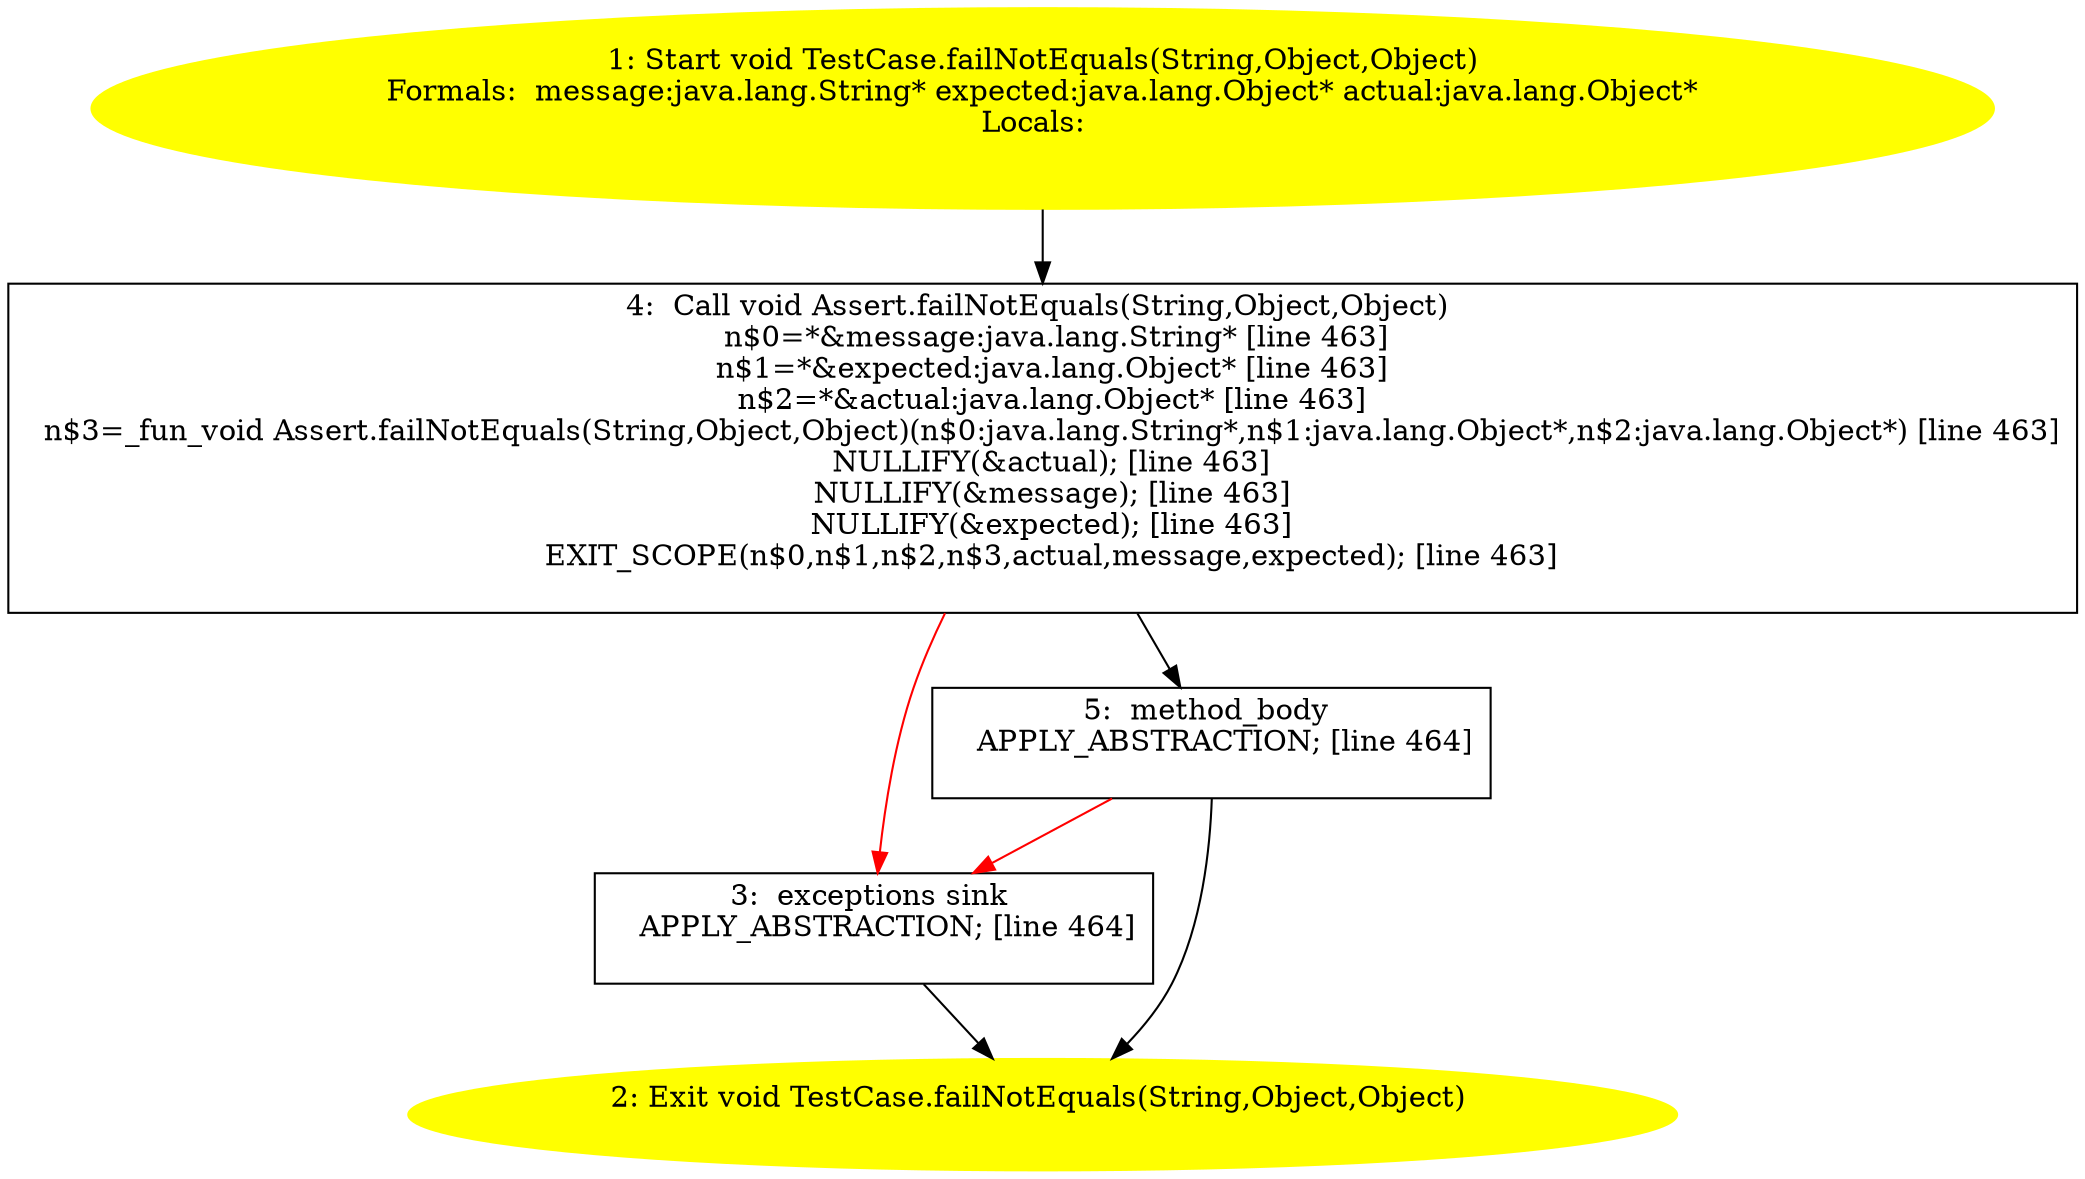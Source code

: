 /* @generated */
digraph cfg {
"junit.framework.TestCase.failNotEquals(java.lang.String,java.lang.Object,java.lang.Object):void.f51695d0de1c34b401fb275f22289722_1" [label="1: Start void TestCase.failNotEquals(String,Object,Object)\nFormals:  message:java.lang.String* expected:java.lang.Object* actual:java.lang.Object*\nLocals:  \n  " color=yellow style=filled]
	

	 "junit.framework.TestCase.failNotEquals(java.lang.String,java.lang.Object,java.lang.Object):void.f51695d0de1c34b401fb275f22289722_1" -> "junit.framework.TestCase.failNotEquals(java.lang.String,java.lang.Object,java.lang.Object):void.f51695d0de1c34b401fb275f22289722_4" ;
"junit.framework.TestCase.failNotEquals(java.lang.String,java.lang.Object,java.lang.Object):void.f51695d0de1c34b401fb275f22289722_2" [label="2: Exit void TestCase.failNotEquals(String,Object,Object) \n  " color=yellow style=filled]
	

"junit.framework.TestCase.failNotEquals(java.lang.String,java.lang.Object,java.lang.Object):void.f51695d0de1c34b401fb275f22289722_3" [label="3:  exceptions sink \n   APPLY_ABSTRACTION; [line 464]\n " shape="box"]
	

	 "junit.framework.TestCase.failNotEquals(java.lang.String,java.lang.Object,java.lang.Object):void.f51695d0de1c34b401fb275f22289722_3" -> "junit.framework.TestCase.failNotEquals(java.lang.String,java.lang.Object,java.lang.Object):void.f51695d0de1c34b401fb275f22289722_2" ;
"junit.framework.TestCase.failNotEquals(java.lang.String,java.lang.Object,java.lang.Object):void.f51695d0de1c34b401fb275f22289722_4" [label="4:  Call void Assert.failNotEquals(String,Object,Object) \n   n$0=*&message:java.lang.String* [line 463]\n  n$1=*&expected:java.lang.Object* [line 463]\n  n$2=*&actual:java.lang.Object* [line 463]\n  n$3=_fun_void Assert.failNotEquals(String,Object,Object)(n$0:java.lang.String*,n$1:java.lang.Object*,n$2:java.lang.Object*) [line 463]\n  NULLIFY(&actual); [line 463]\n  NULLIFY(&message); [line 463]\n  NULLIFY(&expected); [line 463]\n  EXIT_SCOPE(n$0,n$1,n$2,n$3,actual,message,expected); [line 463]\n " shape="box"]
	

	 "junit.framework.TestCase.failNotEquals(java.lang.String,java.lang.Object,java.lang.Object):void.f51695d0de1c34b401fb275f22289722_4" -> "junit.framework.TestCase.failNotEquals(java.lang.String,java.lang.Object,java.lang.Object):void.f51695d0de1c34b401fb275f22289722_5" ;
	 "junit.framework.TestCase.failNotEquals(java.lang.String,java.lang.Object,java.lang.Object):void.f51695d0de1c34b401fb275f22289722_4" -> "junit.framework.TestCase.failNotEquals(java.lang.String,java.lang.Object,java.lang.Object):void.f51695d0de1c34b401fb275f22289722_3" [color="red" ];
"junit.framework.TestCase.failNotEquals(java.lang.String,java.lang.Object,java.lang.Object):void.f51695d0de1c34b401fb275f22289722_5" [label="5:  method_body \n   APPLY_ABSTRACTION; [line 464]\n " shape="box"]
	

	 "junit.framework.TestCase.failNotEquals(java.lang.String,java.lang.Object,java.lang.Object):void.f51695d0de1c34b401fb275f22289722_5" -> "junit.framework.TestCase.failNotEquals(java.lang.String,java.lang.Object,java.lang.Object):void.f51695d0de1c34b401fb275f22289722_2" ;
	 "junit.framework.TestCase.failNotEquals(java.lang.String,java.lang.Object,java.lang.Object):void.f51695d0de1c34b401fb275f22289722_5" -> "junit.framework.TestCase.failNotEquals(java.lang.String,java.lang.Object,java.lang.Object):void.f51695d0de1c34b401fb275f22289722_3" [color="red" ];
}
